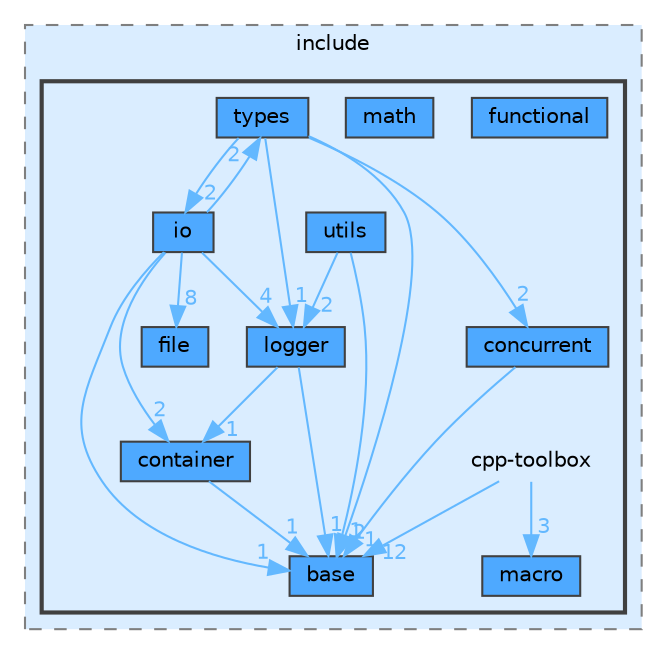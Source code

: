 digraph "src/include/cpp-toolbox"
{
 // LATEX_PDF_SIZE
  bgcolor="transparent";
  edge [fontname=Helvetica,fontsize=10,labelfontname=Helvetica,labelfontsize=10];
  node [fontname=Helvetica,fontsize=10,shape=box,height=0.2,width=0.4];
  compound=true
  subgraph clusterdir_b0856f6b0d80ccb263b2f415c91f9e17 {
    graph [ bgcolor="#daedff", pencolor="grey50", label="include", fontname=Helvetica,fontsize=10 style="filled,dashed", URL="dir_b0856f6b0d80ccb263b2f415c91f9e17.html",tooltip=""]
  subgraph clusterdir_09c6140c2956544491238e129f11fd9f {
    graph [ bgcolor="#daedff", pencolor="grey25", label="", fontname=Helvetica,fontsize=10 style="filled,bold", URL="dir_09c6140c2956544491238e129f11fd9f.html",tooltip=""]
    dir_09c6140c2956544491238e129f11fd9f [shape=plaintext, label="cpp-toolbox"];
  dir_175064ea02679cf4c3a50b5407502295 [label="base", fillcolor="#4ea9ff", color="grey25", style="filled", URL="dir_175064ea02679cf4c3a50b5407502295.html",tooltip=""];
  dir_53097c1fb4416aacf03fa23589a54650 [label="concurrent", fillcolor="#4ea9ff", color="grey25", style="filled", URL="dir_53097c1fb4416aacf03fa23589a54650.html",tooltip=""];
  dir_5e35b7373085dba8dab58644e4548795 [label="container", fillcolor="#4ea9ff", color="grey25", style="filled", URL="dir_5e35b7373085dba8dab58644e4548795.html",tooltip=""];
  dir_b5aa90370c16f0962bf4137c01c04103 [label="file", fillcolor="#4ea9ff", color="grey25", style="filled", URL="dir_b5aa90370c16f0962bf4137c01c04103.html",tooltip=""];
  dir_42d4fada0fd69cb4cfebc8e2df038324 [label="functional", fillcolor="#4ea9ff", color="grey25", style="filled", URL="dir_42d4fada0fd69cb4cfebc8e2df038324.html",tooltip=""];
  dir_0525589dda1abc1cfa65fd0da343267e [label="io", fillcolor="#4ea9ff", color="grey25", style="filled", URL="dir_0525589dda1abc1cfa65fd0da343267e.html",tooltip=""];
  dir_40d9b6a4c321e73b85093107dc465522 [label="logger", fillcolor="#4ea9ff", color="grey25", style="filled", URL="dir_40d9b6a4c321e73b85093107dc465522.html",tooltip=""];
  dir_5a67e91a1465d0f547b2b0b801205bed [label="macro", fillcolor="#4ea9ff", color="grey25", style="filled", URL="dir_5a67e91a1465d0f547b2b0b801205bed.html",tooltip=""];
  dir_456e3efa1700f2e372aa6b9f2b6f70ca [label="math", fillcolor="#4ea9ff", color="grey25", style="filled", URL="dir_456e3efa1700f2e372aa6b9f2b6f70ca.html",tooltip=""];
  dir_d073c017754f5bdb7e8e1de8ad13b99a [label="types", fillcolor="#4ea9ff", color="grey25", style="filled", URL="dir_d073c017754f5bdb7e8e1de8ad13b99a.html",tooltip=""];
  dir_f67a023f401e335084376ee616e38b67 [label="utils", fillcolor="#4ea9ff", color="grey25", style="filled", URL="dir_f67a023f401e335084376ee616e38b67.html",tooltip=""];
  }
  }
  dir_09c6140c2956544491238e129f11fd9f->dir_175064ea02679cf4c3a50b5407502295 [headlabel="12", labeldistance=1.5 headhref="dir_000003_000000.html" href="dir_000003_000000.html" color="steelblue1" fontcolor="steelblue1"];
  dir_09c6140c2956544491238e129f11fd9f->dir_5a67e91a1465d0f547b2b0b801205bed [headlabel="3", labeldistance=1.5 headhref="dir_000003_000018.html" href="dir_000003_000018.html" color="steelblue1" fontcolor="steelblue1"];
  dir_53097c1fb4416aacf03fa23589a54650->dir_175064ea02679cf4c3a50b5407502295 [headlabel="1", labeldistance=1.5 headhref="dir_000001_000000.html" href="dir_000001_000000.html" color="steelblue1" fontcolor="steelblue1"];
  dir_5e35b7373085dba8dab58644e4548795->dir_175064ea02679cf4c3a50b5407502295 [headlabel="1", labeldistance=1.5 headhref="dir_000002_000000.html" href="dir_000002_000000.html" color="steelblue1" fontcolor="steelblue1"];
  dir_0525589dda1abc1cfa65fd0da343267e->dir_175064ea02679cf4c3a50b5407502295 [headlabel="1", labeldistance=1.5 headhref="dir_000016_000000.html" href="dir_000016_000000.html" color="steelblue1" fontcolor="steelblue1"];
  dir_0525589dda1abc1cfa65fd0da343267e->dir_40d9b6a4c321e73b85093107dc465522 [headlabel="4", labeldistance=1.5 headhref="dir_000016_000017.html" href="dir_000016_000017.html" color="steelblue1" fontcolor="steelblue1"];
  dir_0525589dda1abc1cfa65fd0da343267e->dir_5e35b7373085dba8dab58644e4548795 [headlabel="2", labeldistance=1.5 headhref="dir_000016_000002.html" href="dir_000016_000002.html" color="steelblue1" fontcolor="steelblue1"];
  dir_0525589dda1abc1cfa65fd0da343267e->dir_b5aa90370c16f0962bf4137c01c04103 [headlabel="8", labeldistance=1.5 headhref="dir_000016_000009.html" href="dir_000016_000009.html" color="steelblue1" fontcolor="steelblue1"];
  dir_0525589dda1abc1cfa65fd0da343267e->dir_d073c017754f5bdb7e8e1de8ad13b99a [headlabel="2", labeldistance=1.5 headhref="dir_000016_000023.html" href="dir_000016_000023.html" color="steelblue1" fontcolor="steelblue1"];
  dir_40d9b6a4c321e73b85093107dc465522->dir_175064ea02679cf4c3a50b5407502295 [headlabel="1", labeldistance=1.5 headhref="dir_000017_000000.html" href="dir_000017_000000.html" color="steelblue1" fontcolor="steelblue1"];
  dir_40d9b6a4c321e73b85093107dc465522->dir_5e35b7373085dba8dab58644e4548795 [headlabel="1", labeldistance=1.5 headhref="dir_000017_000002.html" href="dir_000017_000002.html" color="steelblue1" fontcolor="steelblue1"];
  dir_d073c017754f5bdb7e8e1de8ad13b99a->dir_0525589dda1abc1cfa65fd0da343267e [headlabel="2", labeldistance=1.5 headhref="dir_000023_000016.html" href="dir_000023_000016.html" color="steelblue1" fontcolor="steelblue1"];
  dir_d073c017754f5bdb7e8e1de8ad13b99a->dir_175064ea02679cf4c3a50b5407502295 [headlabel="2", labeldistance=1.5 headhref="dir_000023_000000.html" href="dir_000023_000000.html" color="steelblue1" fontcolor="steelblue1"];
  dir_d073c017754f5bdb7e8e1de8ad13b99a->dir_40d9b6a4c321e73b85093107dc465522 [headlabel="1", labeldistance=1.5 headhref="dir_000023_000017.html" href="dir_000023_000017.html" color="steelblue1" fontcolor="steelblue1"];
  dir_d073c017754f5bdb7e8e1de8ad13b99a->dir_53097c1fb4416aacf03fa23589a54650 [headlabel="2", labeldistance=1.5 headhref="dir_000023_000001.html" href="dir_000023_000001.html" color="steelblue1" fontcolor="steelblue1"];
  dir_f67a023f401e335084376ee616e38b67->dir_175064ea02679cf4c3a50b5407502295 [headlabel="1", labeldistance=1.5 headhref="dir_000024_000000.html" href="dir_000024_000000.html" color="steelblue1" fontcolor="steelblue1"];
  dir_f67a023f401e335084376ee616e38b67->dir_40d9b6a4c321e73b85093107dc465522 [headlabel="2", labeldistance=1.5 headhref="dir_000024_000017.html" href="dir_000024_000017.html" color="steelblue1" fontcolor="steelblue1"];
}
